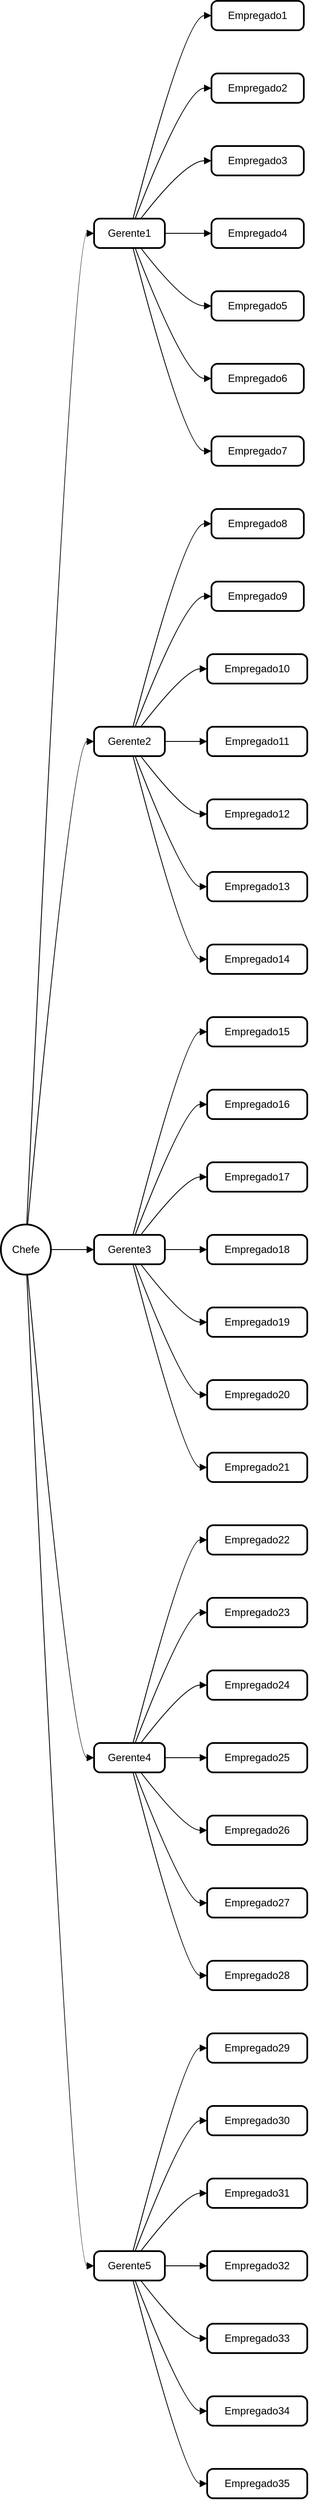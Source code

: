 <mxfile version="24.7.7">
  <diagram name="Page-1" id="6LYvjQm1PvA6EfP7jp1O">
    <mxGraphModel>
      <root>
        <mxCell id="0" />
        <mxCell id="1" parent="0" />
        <mxCell id="2" value="Chefe" style="ellipse;aspect=fixed;strokeWidth=2;whiteSpace=wrap;" vertex="1" parent="1">
          <mxGeometry y="1416" width="58" height="58" as="geometry" />
        </mxCell>
        <mxCell id="3" value="Gerente1" style="rounded=1;absoluteArcSize=1;arcSize=14;whiteSpace=wrap;strokeWidth=2;" vertex="1" parent="1">
          <mxGeometry x="108" y="252" width="82" height="34" as="geometry" />
        </mxCell>
        <mxCell id="4" value="Gerente2" style="rounded=1;absoluteArcSize=1;arcSize=14;whiteSpace=wrap;strokeWidth=2;" vertex="1" parent="1">
          <mxGeometry x="108" y="840" width="82" height="34" as="geometry" />
        </mxCell>
        <mxCell id="5" value="Gerente3" style="rounded=1;absoluteArcSize=1;arcSize=14;whiteSpace=wrap;strokeWidth=2;" vertex="1" parent="1">
          <mxGeometry x="108" y="1428" width="82" height="34" as="geometry" />
        </mxCell>
        <mxCell id="6" value="Gerente4" style="rounded=1;absoluteArcSize=1;arcSize=14;whiteSpace=wrap;strokeWidth=2;" vertex="1" parent="1">
          <mxGeometry x="108" y="2016" width="82" height="34" as="geometry" />
        </mxCell>
        <mxCell id="7" value="Gerente5" style="rounded=1;absoluteArcSize=1;arcSize=14;whiteSpace=wrap;strokeWidth=2;" vertex="1" parent="1">
          <mxGeometry x="108" y="2604" width="82" height="34" as="geometry" />
        </mxCell>
        <mxCell id="8" value="Empregado1" style="rounded=1;absoluteArcSize=1;arcSize=14;whiteSpace=wrap;strokeWidth=2;" vertex="1" parent="1">
          <mxGeometry x="244" width="107" height="34" as="geometry" />
        </mxCell>
        <mxCell id="9" value="Empregado2" style="rounded=1;absoluteArcSize=1;arcSize=14;whiteSpace=wrap;strokeWidth=2;" vertex="1" parent="1">
          <mxGeometry x="244" y="84" width="107" height="34" as="geometry" />
        </mxCell>
        <mxCell id="10" value="Empregado3" style="rounded=1;absoluteArcSize=1;arcSize=14;whiteSpace=wrap;strokeWidth=2;" vertex="1" parent="1">
          <mxGeometry x="244" y="168" width="107" height="34" as="geometry" />
        </mxCell>
        <mxCell id="11" value="Empregado4" style="rounded=1;absoluteArcSize=1;arcSize=14;whiteSpace=wrap;strokeWidth=2;" vertex="1" parent="1">
          <mxGeometry x="244" y="252" width="107" height="34" as="geometry" />
        </mxCell>
        <mxCell id="12" value="Empregado5" style="rounded=1;absoluteArcSize=1;arcSize=14;whiteSpace=wrap;strokeWidth=2;" vertex="1" parent="1">
          <mxGeometry x="244" y="336" width="107" height="34" as="geometry" />
        </mxCell>
        <mxCell id="13" value="Empregado6" style="rounded=1;absoluteArcSize=1;arcSize=14;whiteSpace=wrap;strokeWidth=2;" vertex="1" parent="1">
          <mxGeometry x="244" y="420" width="107" height="34" as="geometry" />
        </mxCell>
        <mxCell id="14" value="Empregado7" style="rounded=1;absoluteArcSize=1;arcSize=14;whiteSpace=wrap;strokeWidth=2;" vertex="1" parent="1">
          <mxGeometry x="244" y="504" width="107" height="34" as="geometry" />
        </mxCell>
        <mxCell id="15" value="Empregado8" style="rounded=1;absoluteArcSize=1;arcSize=14;whiteSpace=wrap;strokeWidth=2;" vertex="1" parent="1">
          <mxGeometry x="244" y="588" width="107" height="34" as="geometry" />
        </mxCell>
        <mxCell id="16" value="Empregado9" style="rounded=1;absoluteArcSize=1;arcSize=14;whiteSpace=wrap;strokeWidth=2;" vertex="1" parent="1">
          <mxGeometry x="244" y="672" width="107" height="34" as="geometry" />
        </mxCell>
        <mxCell id="17" value="Empregado10" style="rounded=1;absoluteArcSize=1;arcSize=14;whiteSpace=wrap;strokeWidth=2;" vertex="1" parent="1">
          <mxGeometry x="239" y="756" width="116" height="34" as="geometry" />
        </mxCell>
        <mxCell id="18" value="Empregado11" style="rounded=1;absoluteArcSize=1;arcSize=14;whiteSpace=wrap;strokeWidth=2;" vertex="1" parent="1">
          <mxGeometry x="239" y="840" width="116" height="34" as="geometry" />
        </mxCell>
        <mxCell id="19" value="Empregado12" style="rounded=1;absoluteArcSize=1;arcSize=14;whiteSpace=wrap;strokeWidth=2;" vertex="1" parent="1">
          <mxGeometry x="239" y="924" width="116" height="34" as="geometry" />
        </mxCell>
        <mxCell id="20" value="Empregado13" style="rounded=1;absoluteArcSize=1;arcSize=14;whiteSpace=wrap;strokeWidth=2;" vertex="1" parent="1">
          <mxGeometry x="239" y="1008" width="116" height="34" as="geometry" />
        </mxCell>
        <mxCell id="21" value="Empregado14" style="rounded=1;absoluteArcSize=1;arcSize=14;whiteSpace=wrap;strokeWidth=2;" vertex="1" parent="1">
          <mxGeometry x="239" y="1092" width="116" height="34" as="geometry" />
        </mxCell>
        <mxCell id="22" value="Empregado15" style="rounded=1;absoluteArcSize=1;arcSize=14;whiteSpace=wrap;strokeWidth=2;" vertex="1" parent="1">
          <mxGeometry x="239" y="1176" width="116" height="34" as="geometry" />
        </mxCell>
        <mxCell id="23" value="Empregado16" style="rounded=1;absoluteArcSize=1;arcSize=14;whiteSpace=wrap;strokeWidth=2;" vertex="1" parent="1">
          <mxGeometry x="239" y="1260" width="116" height="34" as="geometry" />
        </mxCell>
        <mxCell id="24" value="Empregado17" style="rounded=1;absoluteArcSize=1;arcSize=14;whiteSpace=wrap;strokeWidth=2;" vertex="1" parent="1">
          <mxGeometry x="239" y="1344" width="116" height="34" as="geometry" />
        </mxCell>
        <mxCell id="25" value="Empregado18" style="rounded=1;absoluteArcSize=1;arcSize=14;whiteSpace=wrap;strokeWidth=2;" vertex="1" parent="1">
          <mxGeometry x="239" y="1428" width="116" height="34" as="geometry" />
        </mxCell>
        <mxCell id="26" value="Empregado19" style="rounded=1;absoluteArcSize=1;arcSize=14;whiteSpace=wrap;strokeWidth=2;" vertex="1" parent="1">
          <mxGeometry x="239" y="1512" width="116" height="34" as="geometry" />
        </mxCell>
        <mxCell id="27" value="Empregado20" style="rounded=1;absoluteArcSize=1;arcSize=14;whiteSpace=wrap;strokeWidth=2;" vertex="1" parent="1">
          <mxGeometry x="239" y="1596" width="116" height="34" as="geometry" />
        </mxCell>
        <mxCell id="28" value="Empregado21" style="rounded=1;absoluteArcSize=1;arcSize=14;whiteSpace=wrap;strokeWidth=2;" vertex="1" parent="1">
          <mxGeometry x="239" y="1680" width="116" height="34" as="geometry" />
        </mxCell>
        <mxCell id="29" value="Empregado22" style="rounded=1;absoluteArcSize=1;arcSize=14;whiteSpace=wrap;strokeWidth=2;" vertex="1" parent="1">
          <mxGeometry x="239" y="1764" width="116" height="34" as="geometry" />
        </mxCell>
        <mxCell id="30" value="Empregado23" style="rounded=1;absoluteArcSize=1;arcSize=14;whiteSpace=wrap;strokeWidth=2;" vertex="1" parent="1">
          <mxGeometry x="239" y="1848" width="116" height="34" as="geometry" />
        </mxCell>
        <mxCell id="31" value="Empregado24" style="rounded=1;absoluteArcSize=1;arcSize=14;whiteSpace=wrap;strokeWidth=2;" vertex="1" parent="1">
          <mxGeometry x="239" y="1932" width="116" height="34" as="geometry" />
        </mxCell>
        <mxCell id="32" value="Empregado25" style="rounded=1;absoluteArcSize=1;arcSize=14;whiteSpace=wrap;strokeWidth=2;" vertex="1" parent="1">
          <mxGeometry x="239" y="2016" width="116" height="34" as="geometry" />
        </mxCell>
        <mxCell id="33" value="Empregado26" style="rounded=1;absoluteArcSize=1;arcSize=14;whiteSpace=wrap;strokeWidth=2;" vertex="1" parent="1">
          <mxGeometry x="239" y="2100" width="116" height="34" as="geometry" />
        </mxCell>
        <mxCell id="34" value="Empregado27" style="rounded=1;absoluteArcSize=1;arcSize=14;whiteSpace=wrap;strokeWidth=2;" vertex="1" parent="1">
          <mxGeometry x="239" y="2184" width="116" height="34" as="geometry" />
        </mxCell>
        <mxCell id="35" value="Empregado28" style="rounded=1;absoluteArcSize=1;arcSize=14;whiteSpace=wrap;strokeWidth=2;" vertex="1" parent="1">
          <mxGeometry x="239" y="2268" width="116" height="34" as="geometry" />
        </mxCell>
        <mxCell id="36" value="Empregado29" style="rounded=1;absoluteArcSize=1;arcSize=14;whiteSpace=wrap;strokeWidth=2;" vertex="1" parent="1">
          <mxGeometry x="239" y="2352" width="116" height="34" as="geometry" />
        </mxCell>
        <mxCell id="37" value="Empregado30" style="rounded=1;absoluteArcSize=1;arcSize=14;whiteSpace=wrap;strokeWidth=2;" vertex="1" parent="1">
          <mxGeometry x="239" y="2436" width="116" height="34" as="geometry" />
        </mxCell>
        <mxCell id="38" value="Empregado31" style="rounded=1;absoluteArcSize=1;arcSize=14;whiteSpace=wrap;strokeWidth=2;" vertex="1" parent="1">
          <mxGeometry x="239" y="2520" width="116" height="34" as="geometry" />
        </mxCell>
        <mxCell id="39" value="Empregado32" style="rounded=1;absoluteArcSize=1;arcSize=14;whiteSpace=wrap;strokeWidth=2;" vertex="1" parent="1">
          <mxGeometry x="239" y="2604" width="116" height="34" as="geometry" />
        </mxCell>
        <mxCell id="40" value="Empregado33" style="rounded=1;absoluteArcSize=1;arcSize=14;whiteSpace=wrap;strokeWidth=2;" vertex="1" parent="1">
          <mxGeometry x="239" y="2688" width="116" height="34" as="geometry" />
        </mxCell>
        <mxCell id="41" value="Empregado34" style="rounded=1;absoluteArcSize=1;arcSize=14;whiteSpace=wrap;strokeWidth=2;" vertex="1" parent="1">
          <mxGeometry x="239" y="2772" width="116" height="34" as="geometry" />
        </mxCell>
        <mxCell id="42" value="Empregado35" style="rounded=1;absoluteArcSize=1;arcSize=14;whiteSpace=wrap;strokeWidth=2;" vertex="1" parent="1">
          <mxGeometry x="239" y="2856" width="116" height="34" as="geometry" />
        </mxCell>
        <mxCell id="43" value="" style="curved=1;startArrow=none;endArrow=block;exitX=0.52;exitY=0;entryX=0;entryY=0.5;" edge="1" parent="1" source="2" target="3">
          <mxGeometry relative="1" as="geometry">
            <Array as="points">
              <mxPoint x="83" y="269" />
            </Array>
          </mxGeometry>
        </mxCell>
        <mxCell id="44" value="" style="curved=1;startArrow=none;endArrow=block;exitX=0.54;exitY=0;entryX=0;entryY=0.5;" edge="1" parent="1" source="2" target="4">
          <mxGeometry relative="1" as="geometry">
            <Array as="points">
              <mxPoint x="83" y="857" />
            </Array>
          </mxGeometry>
        </mxCell>
        <mxCell id="45" value="" style="curved=1;startArrow=none;endArrow=block;exitX=0.99;exitY=0.5;entryX=0;entryY=0.5;" edge="1" parent="1" source="2" target="5">
          <mxGeometry relative="1" as="geometry">
            <Array as="points" />
          </mxGeometry>
        </mxCell>
        <mxCell id="46" value="" style="curved=1;startArrow=none;endArrow=block;exitX=0.54;exitY=1;entryX=0;entryY=0.5;" edge="1" parent="1" source="2" target="6">
          <mxGeometry relative="1" as="geometry">
            <Array as="points">
              <mxPoint x="83" y="2033" />
            </Array>
          </mxGeometry>
        </mxCell>
        <mxCell id="47" value="" style="curved=1;startArrow=none;endArrow=block;exitX=0.52;exitY=1;entryX=0;entryY=0.5;" edge="1" parent="1" source="2" target="7">
          <mxGeometry relative="1" as="geometry">
            <Array as="points">
              <mxPoint x="83" y="2621" />
            </Array>
          </mxGeometry>
        </mxCell>
        <mxCell id="48" value="" style="curved=1;startArrow=none;endArrow=block;exitX=0.55;exitY=0;entryX=0;entryY=0.5;" edge="1" parent="1" source="3" target="8">
          <mxGeometry relative="1" as="geometry">
            <Array as="points">
              <mxPoint x="214" y="17" />
            </Array>
          </mxGeometry>
        </mxCell>
        <mxCell id="49" value="" style="curved=1;startArrow=none;endArrow=block;exitX=0.58;exitY=0;entryX=0;entryY=0.5;" edge="1" parent="1" source="3" target="9">
          <mxGeometry relative="1" as="geometry">
            <Array as="points">
              <mxPoint x="214" y="101" />
            </Array>
          </mxGeometry>
        </mxCell>
        <mxCell id="50" value="" style="curved=1;startArrow=none;endArrow=block;exitX=0.66;exitY=0;entryX=0;entryY=0.5;" edge="1" parent="1" source="3" target="10">
          <mxGeometry relative="1" as="geometry">
            <Array as="points">
              <mxPoint x="214" y="185" />
            </Array>
          </mxGeometry>
        </mxCell>
        <mxCell id="51" value="" style="curved=1;startArrow=none;endArrow=block;exitX=0.99;exitY=0.5;entryX=0;entryY=0.5;" edge="1" parent="1" source="3" target="11">
          <mxGeometry relative="1" as="geometry">
            <Array as="points" />
          </mxGeometry>
        </mxCell>
        <mxCell id="52" value="" style="curved=1;startArrow=none;endArrow=block;exitX=0.66;exitY=1;entryX=0;entryY=0.5;" edge="1" parent="1" source="3" target="12">
          <mxGeometry relative="1" as="geometry">
            <Array as="points">
              <mxPoint x="214" y="353" />
            </Array>
          </mxGeometry>
        </mxCell>
        <mxCell id="53" value="" style="curved=1;startArrow=none;endArrow=block;exitX=0.58;exitY=1;entryX=0;entryY=0.5;" edge="1" parent="1" source="3" target="13">
          <mxGeometry relative="1" as="geometry">
            <Array as="points">
              <mxPoint x="214" y="437" />
            </Array>
          </mxGeometry>
        </mxCell>
        <mxCell id="54" value="" style="curved=1;startArrow=none;endArrow=block;exitX=0.55;exitY=1;entryX=0;entryY=0.5;" edge="1" parent="1" source="3" target="14">
          <mxGeometry relative="1" as="geometry">
            <Array as="points">
              <mxPoint x="214" y="521" />
            </Array>
          </mxGeometry>
        </mxCell>
        <mxCell id="55" value="" style="curved=1;startArrow=none;endArrow=block;exitX=0.55;exitY=0;entryX=0;entryY=0.5;" edge="1" parent="1" source="4" target="15">
          <mxGeometry relative="1" as="geometry">
            <Array as="points">
              <mxPoint x="214" y="605" />
            </Array>
          </mxGeometry>
        </mxCell>
        <mxCell id="56" value="" style="curved=1;startArrow=none;endArrow=block;exitX=0.58;exitY=0;entryX=0;entryY=0.5;" edge="1" parent="1" source="4" target="16">
          <mxGeometry relative="1" as="geometry">
            <Array as="points">
              <mxPoint x="214" y="689" />
            </Array>
          </mxGeometry>
        </mxCell>
        <mxCell id="57" value="" style="curved=1;startArrow=none;endArrow=block;exitX=0.66;exitY=0;entryX=0;entryY=0.5;" edge="1" parent="1" source="4" target="17">
          <mxGeometry relative="1" as="geometry">
            <Array as="points">
              <mxPoint x="214" y="773" />
            </Array>
          </mxGeometry>
        </mxCell>
        <mxCell id="58" value="" style="curved=1;startArrow=none;endArrow=block;exitX=0.99;exitY=0.5;entryX=0;entryY=0.5;" edge="1" parent="1" source="4" target="18">
          <mxGeometry relative="1" as="geometry">
            <Array as="points" />
          </mxGeometry>
        </mxCell>
        <mxCell id="59" value="" style="curved=1;startArrow=none;endArrow=block;exitX=0.66;exitY=1;entryX=0;entryY=0.5;" edge="1" parent="1" source="4" target="19">
          <mxGeometry relative="1" as="geometry">
            <Array as="points">
              <mxPoint x="214" y="941" />
            </Array>
          </mxGeometry>
        </mxCell>
        <mxCell id="60" value="" style="curved=1;startArrow=none;endArrow=block;exitX=0.58;exitY=1;entryX=0;entryY=0.5;" edge="1" parent="1" source="4" target="20">
          <mxGeometry relative="1" as="geometry">
            <Array as="points">
              <mxPoint x="214" y="1025" />
            </Array>
          </mxGeometry>
        </mxCell>
        <mxCell id="61" value="" style="curved=1;startArrow=none;endArrow=block;exitX=0.55;exitY=1;entryX=0;entryY=0.5;" edge="1" parent="1" source="4" target="21">
          <mxGeometry relative="1" as="geometry">
            <Array as="points">
              <mxPoint x="214" y="1109" />
            </Array>
          </mxGeometry>
        </mxCell>
        <mxCell id="62" value="" style="curved=1;startArrow=none;endArrow=block;exitX=0.55;exitY=0;entryX=0;entryY=0.5;" edge="1" parent="1" source="5" target="22">
          <mxGeometry relative="1" as="geometry">
            <Array as="points">
              <mxPoint x="214" y="1193" />
            </Array>
          </mxGeometry>
        </mxCell>
        <mxCell id="63" value="" style="curved=1;startArrow=none;endArrow=block;exitX=0.58;exitY=0;entryX=0;entryY=0.5;" edge="1" parent="1" source="5" target="23">
          <mxGeometry relative="1" as="geometry">
            <Array as="points">
              <mxPoint x="214" y="1277" />
            </Array>
          </mxGeometry>
        </mxCell>
        <mxCell id="64" value="" style="curved=1;startArrow=none;endArrow=block;exitX=0.66;exitY=0;entryX=0;entryY=0.5;" edge="1" parent="1" source="5" target="24">
          <mxGeometry relative="1" as="geometry">
            <Array as="points">
              <mxPoint x="214" y="1361" />
            </Array>
          </mxGeometry>
        </mxCell>
        <mxCell id="65" value="" style="curved=1;startArrow=none;endArrow=block;exitX=0.99;exitY=0.5;entryX=0;entryY=0.5;" edge="1" parent="1" source="5" target="25">
          <mxGeometry relative="1" as="geometry">
            <Array as="points" />
          </mxGeometry>
        </mxCell>
        <mxCell id="66" value="" style="curved=1;startArrow=none;endArrow=block;exitX=0.66;exitY=1;entryX=0;entryY=0.5;" edge="1" parent="1" source="5" target="26">
          <mxGeometry relative="1" as="geometry">
            <Array as="points">
              <mxPoint x="214" y="1529" />
            </Array>
          </mxGeometry>
        </mxCell>
        <mxCell id="67" value="" style="curved=1;startArrow=none;endArrow=block;exitX=0.58;exitY=1;entryX=0;entryY=0.5;" edge="1" parent="1" source="5" target="27">
          <mxGeometry relative="1" as="geometry">
            <Array as="points">
              <mxPoint x="214" y="1613" />
            </Array>
          </mxGeometry>
        </mxCell>
        <mxCell id="68" value="" style="curved=1;startArrow=none;endArrow=block;exitX=0.55;exitY=1;entryX=0;entryY=0.5;" edge="1" parent="1" source="5" target="28">
          <mxGeometry relative="1" as="geometry">
            <Array as="points">
              <mxPoint x="214" y="1697" />
            </Array>
          </mxGeometry>
        </mxCell>
        <mxCell id="69" value="" style="curved=1;startArrow=none;endArrow=block;exitX=0.55;exitY=0;entryX=0;entryY=0.5;" edge="1" parent="1" source="6" target="29">
          <mxGeometry relative="1" as="geometry">
            <Array as="points">
              <mxPoint x="214" y="1781" />
            </Array>
          </mxGeometry>
        </mxCell>
        <mxCell id="70" value="" style="curved=1;startArrow=none;endArrow=block;exitX=0.58;exitY=0;entryX=0;entryY=0.5;" edge="1" parent="1" source="6" target="30">
          <mxGeometry relative="1" as="geometry">
            <Array as="points">
              <mxPoint x="214" y="1865" />
            </Array>
          </mxGeometry>
        </mxCell>
        <mxCell id="71" value="" style="curved=1;startArrow=none;endArrow=block;exitX=0.66;exitY=0;entryX=0;entryY=0.5;" edge="1" parent="1" source="6" target="31">
          <mxGeometry relative="1" as="geometry">
            <Array as="points">
              <mxPoint x="214" y="1949" />
            </Array>
          </mxGeometry>
        </mxCell>
        <mxCell id="72" value="" style="curved=1;startArrow=none;endArrow=block;exitX=0.99;exitY=0.5;entryX=0;entryY=0.5;" edge="1" parent="1" source="6" target="32">
          <mxGeometry relative="1" as="geometry">
            <Array as="points" />
          </mxGeometry>
        </mxCell>
        <mxCell id="73" value="" style="curved=1;startArrow=none;endArrow=block;exitX=0.66;exitY=1;entryX=0;entryY=0.5;" edge="1" parent="1" source="6" target="33">
          <mxGeometry relative="1" as="geometry">
            <Array as="points">
              <mxPoint x="214" y="2117" />
            </Array>
          </mxGeometry>
        </mxCell>
        <mxCell id="74" value="" style="curved=1;startArrow=none;endArrow=block;exitX=0.58;exitY=1;entryX=0;entryY=0.5;" edge="1" parent="1" source="6" target="34">
          <mxGeometry relative="1" as="geometry">
            <Array as="points">
              <mxPoint x="214" y="2201" />
            </Array>
          </mxGeometry>
        </mxCell>
        <mxCell id="75" value="" style="curved=1;startArrow=none;endArrow=block;exitX=0.55;exitY=1;entryX=0;entryY=0.5;" edge="1" parent="1" source="6" target="35">
          <mxGeometry relative="1" as="geometry">
            <Array as="points">
              <mxPoint x="214" y="2285" />
            </Array>
          </mxGeometry>
        </mxCell>
        <mxCell id="76" value="" style="curved=1;startArrow=none;endArrow=block;exitX=0.55;exitY=0;entryX=0;entryY=0.5;" edge="1" parent="1" source="7" target="36">
          <mxGeometry relative="1" as="geometry">
            <Array as="points">
              <mxPoint x="214" y="2369" />
            </Array>
          </mxGeometry>
        </mxCell>
        <mxCell id="77" value="" style="curved=1;startArrow=none;endArrow=block;exitX=0.58;exitY=0;entryX=0;entryY=0.5;" edge="1" parent="1" source="7" target="37">
          <mxGeometry relative="1" as="geometry">
            <Array as="points">
              <mxPoint x="214" y="2453" />
            </Array>
          </mxGeometry>
        </mxCell>
        <mxCell id="78" value="" style="curved=1;startArrow=none;endArrow=block;exitX=0.66;exitY=0;entryX=0;entryY=0.5;" edge="1" parent="1" source="7" target="38">
          <mxGeometry relative="1" as="geometry">
            <Array as="points">
              <mxPoint x="214" y="2537" />
            </Array>
          </mxGeometry>
        </mxCell>
        <mxCell id="79" value="" style="curved=1;startArrow=none;endArrow=block;exitX=0.99;exitY=0.5;entryX=0;entryY=0.5;" edge="1" parent="1" source="7" target="39">
          <mxGeometry relative="1" as="geometry">
            <Array as="points" />
          </mxGeometry>
        </mxCell>
        <mxCell id="80" value="" style="curved=1;startArrow=none;endArrow=block;exitX=0.66;exitY=1;entryX=0;entryY=0.5;" edge="1" parent="1" source="7" target="40">
          <mxGeometry relative="1" as="geometry">
            <Array as="points">
              <mxPoint x="214" y="2705" />
            </Array>
          </mxGeometry>
        </mxCell>
        <mxCell id="81" value="" style="curved=1;startArrow=none;endArrow=block;exitX=0.58;exitY=1;entryX=0;entryY=0.5;" edge="1" parent="1" source="7" target="41">
          <mxGeometry relative="1" as="geometry">
            <Array as="points">
              <mxPoint x="214" y="2789" />
            </Array>
          </mxGeometry>
        </mxCell>
        <mxCell id="82" value="" style="curved=1;startArrow=none;endArrow=block;exitX=0.55;exitY=1;entryX=0;entryY=0.5;" edge="1" parent="1" source="7" target="42">
          <mxGeometry relative="1" as="geometry">
            <Array as="points">
              <mxPoint x="214" y="2873" />
            </Array>
          </mxGeometry>
        </mxCell>
      </root>
    </mxGraphModel>
  </diagram>
</mxfile>
